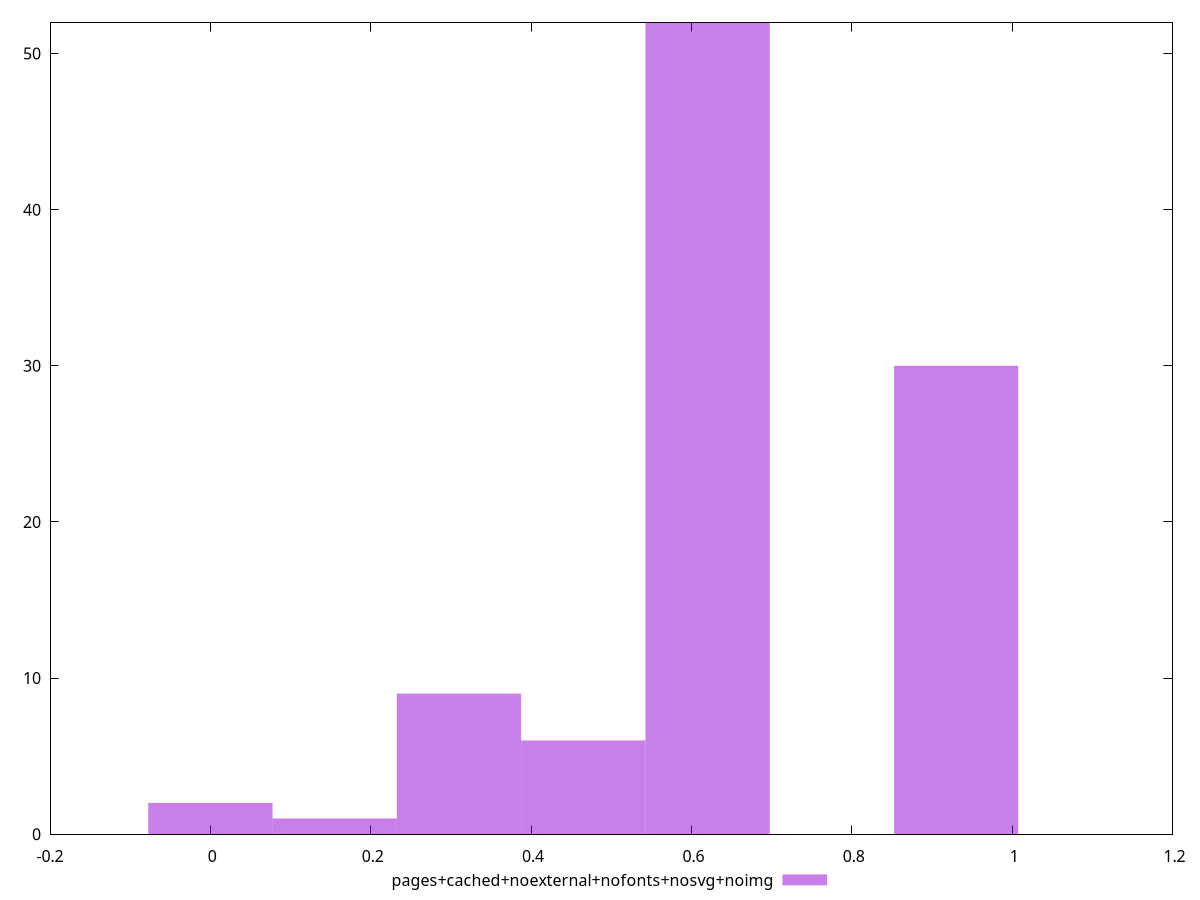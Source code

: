 $_pagesCachedNoexternalNofontsNosvgNoimg <<EOF
0.6201384092051858 52
0.3100692046025929 9
0.9302076138077787 30
0.46510380690388936 6
0.15503460230129645 1
0 2
EOF
set key outside below
set terminal pngcairo
set output "report_00005_2020-11-02T22-26-11.212Z/cumulative-layout-shift/pages+cached+noexternal+nofonts+nosvg+noimg//hist.png"
set yrange [0:52]
set boxwidth 0.15503460230129645
set style fill transparent solid 0.5 noborder
plot $_pagesCachedNoexternalNofontsNosvgNoimg title "pages+cached+noexternal+nofonts+nosvg+noimg" with boxes ,
